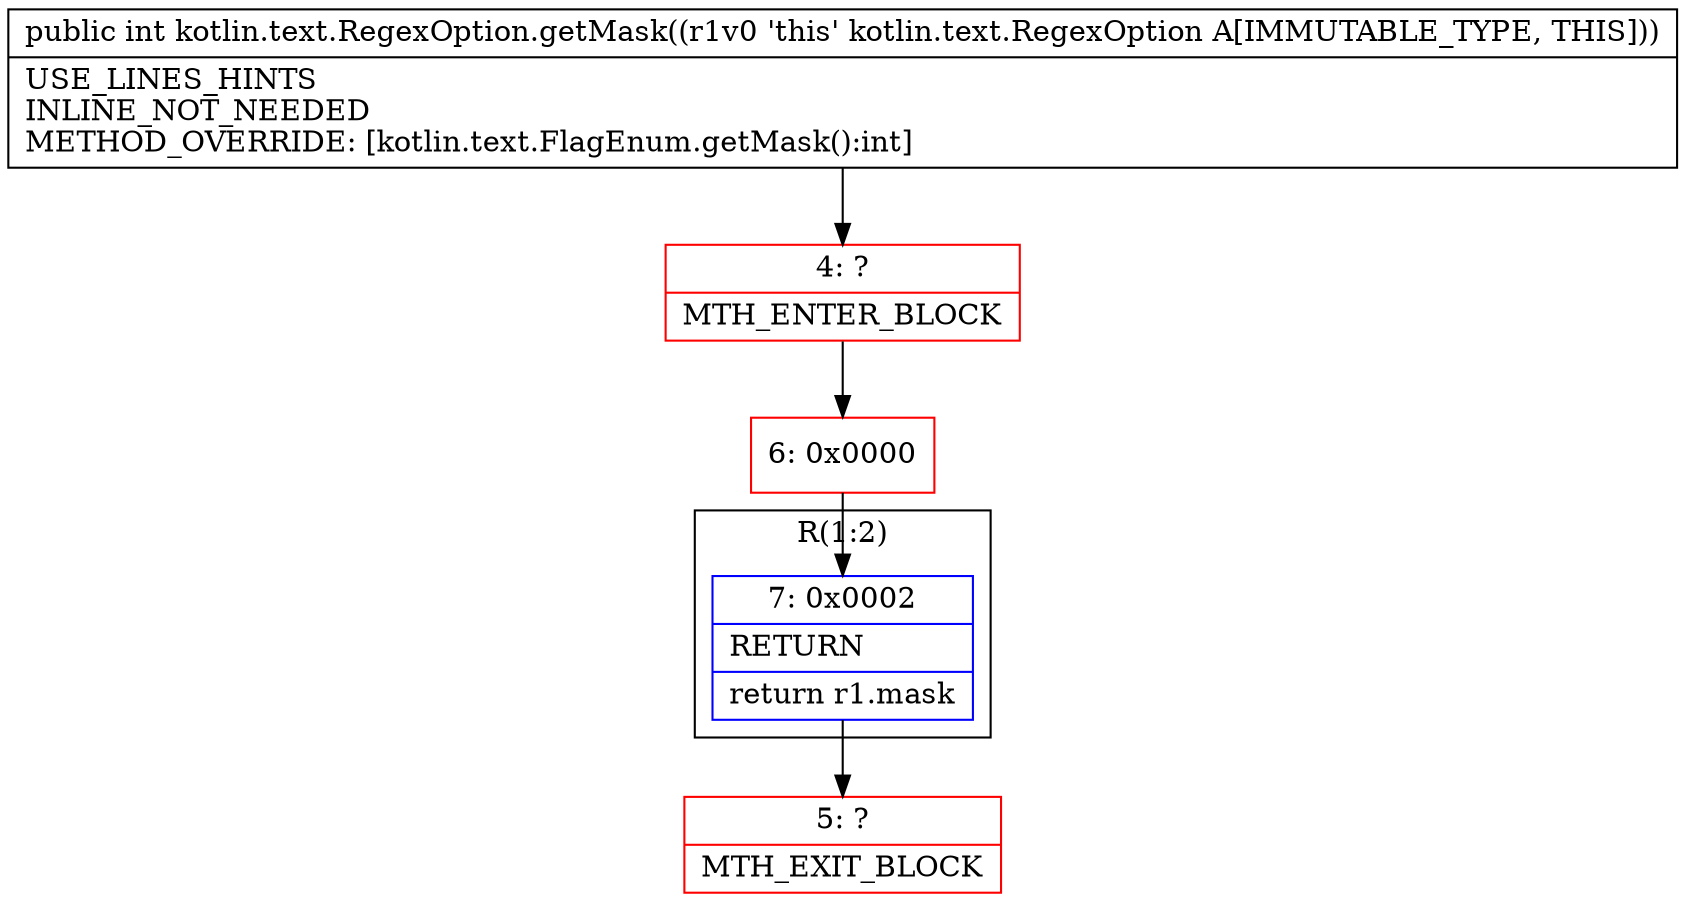 digraph "CFG forkotlin.text.RegexOption.getMask()I" {
subgraph cluster_Region_1686250656 {
label = "R(1:2)";
node [shape=record,color=blue];
Node_7 [shape=record,label="{7\:\ 0x0002|RETURN\l|return r1.mask\l}"];
}
Node_4 [shape=record,color=red,label="{4\:\ ?|MTH_ENTER_BLOCK\l}"];
Node_6 [shape=record,color=red,label="{6\:\ 0x0000}"];
Node_5 [shape=record,color=red,label="{5\:\ ?|MTH_EXIT_BLOCK\l}"];
MethodNode[shape=record,label="{public int kotlin.text.RegexOption.getMask((r1v0 'this' kotlin.text.RegexOption A[IMMUTABLE_TYPE, THIS]))  | USE_LINES_HINTS\lINLINE_NOT_NEEDED\lMETHOD_OVERRIDE: [kotlin.text.FlagEnum.getMask():int]\l}"];
MethodNode -> Node_4;Node_7 -> Node_5;
Node_4 -> Node_6;
Node_6 -> Node_7;
}

